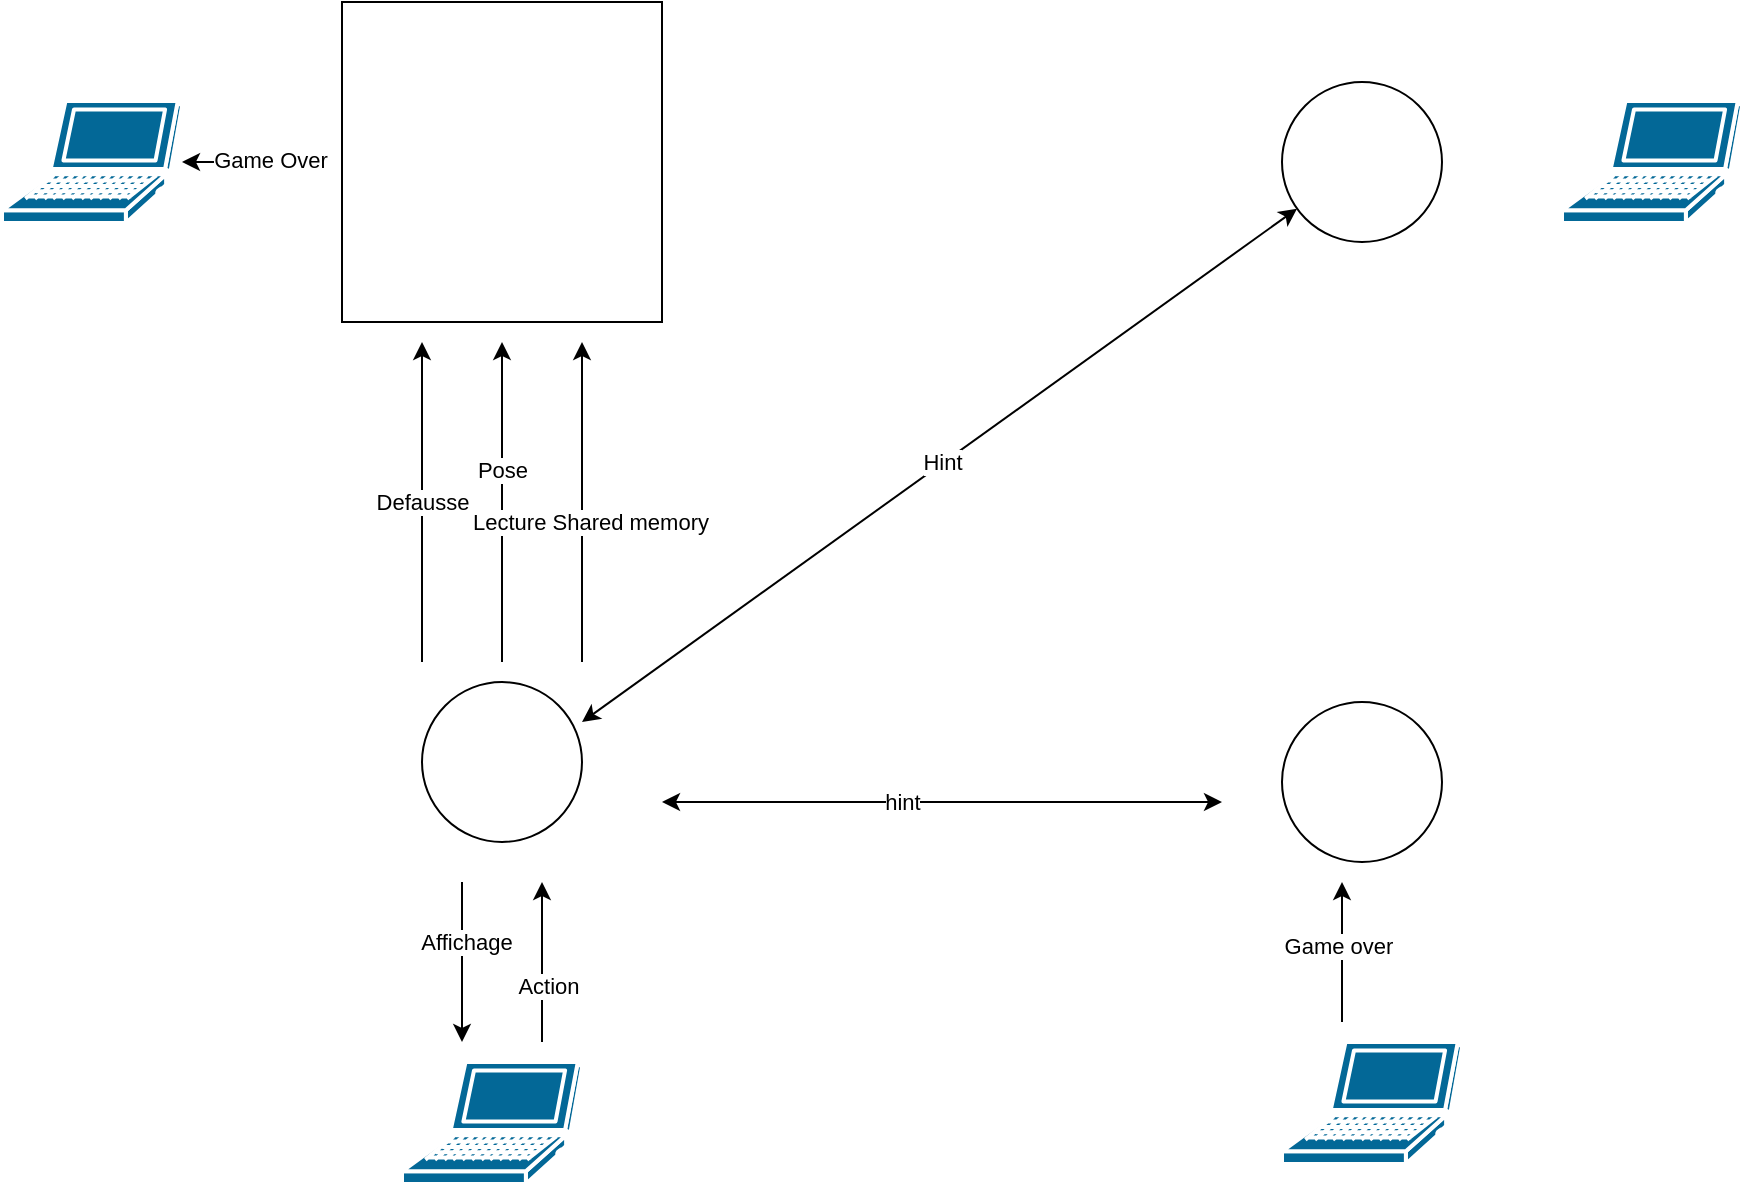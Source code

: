 <mxfile version="22.1.22" type="device">
  <diagram name="Page-1" id="-sTiiNHkqowAn3EhsLWr">
    <mxGraphModel dx="1877" dy="623" grid="1" gridSize="10" guides="1" tooltips="1" connect="1" arrows="1" fold="1" page="1" pageScale="1" pageWidth="827" pageHeight="1169" math="0" shadow="0">
      <root>
        <mxCell id="0" />
        <mxCell id="1" parent="0" />
        <mxCell id="M34FJkLYQKZbIQEvdspe-1" value="" style="whiteSpace=wrap;html=1;aspect=fixed;" vertex="1" parent="1">
          <mxGeometry x="120" y="80" width="160" height="160" as="geometry" />
        </mxCell>
        <mxCell id="M34FJkLYQKZbIQEvdspe-2" value="" style="ellipse;whiteSpace=wrap;html=1;aspect=fixed;" vertex="1" parent="1">
          <mxGeometry x="590" y="120" width="80" height="80" as="geometry" />
        </mxCell>
        <mxCell id="M34FJkLYQKZbIQEvdspe-3" value="" style="ellipse;whiteSpace=wrap;html=1;aspect=fixed;" vertex="1" parent="1">
          <mxGeometry x="160" y="420" width="80" height="80" as="geometry" />
        </mxCell>
        <mxCell id="M34FJkLYQKZbIQEvdspe-4" value="" style="ellipse;whiteSpace=wrap;html=1;aspect=fixed;" vertex="1" parent="1">
          <mxGeometry x="590" y="430" width="80" height="80" as="geometry" />
        </mxCell>
        <mxCell id="M34FJkLYQKZbIQEvdspe-7" value="" style="endArrow=classic;html=1;rounded=0;" edge="1" parent="1">
          <mxGeometry width="50" height="50" relative="1" as="geometry">
            <mxPoint x="160" y="410" as="sourcePoint" />
            <mxPoint x="160" y="250" as="targetPoint" />
          </mxGeometry>
        </mxCell>
        <mxCell id="M34FJkLYQKZbIQEvdspe-21" value="Defausse" style="edgeLabel;html=1;align=center;verticalAlign=middle;resizable=0;points=[];" vertex="1" connectable="0" parent="M34FJkLYQKZbIQEvdspe-7">
          <mxGeometry x="-0.27" y="4" relative="1" as="geometry">
            <mxPoint x="4" y="-22" as="offset" />
          </mxGeometry>
        </mxCell>
        <mxCell id="M34FJkLYQKZbIQEvdspe-10" value="" style="endArrow=classic;html=1;rounded=0;" edge="1" parent="1">
          <mxGeometry width="50" height="50" relative="1" as="geometry">
            <mxPoint x="200" y="410" as="sourcePoint" />
            <mxPoint x="200" y="250" as="targetPoint" />
          </mxGeometry>
        </mxCell>
        <mxCell id="M34FJkLYQKZbIQEvdspe-11" value="Pose" style="edgeLabel;html=1;align=center;verticalAlign=middle;resizable=0;points=[];" vertex="1" connectable="0" parent="M34FJkLYQKZbIQEvdspe-10">
          <mxGeometry x="0.205" relative="1" as="geometry">
            <mxPoint as="offset" />
          </mxGeometry>
        </mxCell>
        <mxCell id="M34FJkLYQKZbIQEvdspe-12" value="" style="endArrow=classic;html=1;rounded=0;" edge="1" parent="1">
          <mxGeometry width="50" height="50" relative="1" as="geometry">
            <mxPoint x="240" y="410" as="sourcePoint" />
            <mxPoint x="240" y="250" as="targetPoint" />
          </mxGeometry>
        </mxCell>
        <mxCell id="M34FJkLYQKZbIQEvdspe-14" value="Lecture Shared memory" style="edgeLabel;html=1;align=center;verticalAlign=middle;resizable=0;points=[];" vertex="1" connectable="0" parent="M34FJkLYQKZbIQEvdspe-12">
          <mxGeometry x="0.117" y="-4" relative="1" as="geometry">
            <mxPoint y="19" as="offset" />
          </mxGeometry>
        </mxCell>
        <mxCell id="M34FJkLYQKZbIQEvdspe-16" value="" style="endArrow=classic;startArrow=classic;html=1;rounded=0;" edge="1" parent="1">
          <mxGeometry width="50" height="50" relative="1" as="geometry">
            <mxPoint x="280" y="480" as="sourcePoint" />
            <mxPoint x="560" y="480" as="targetPoint" />
          </mxGeometry>
        </mxCell>
        <mxCell id="M34FJkLYQKZbIQEvdspe-17" value="hint" style="edgeLabel;html=1;align=center;verticalAlign=middle;resizable=0;points=[];" vertex="1" connectable="0" parent="M34FJkLYQKZbIQEvdspe-16">
          <mxGeometry x="-0.33" y="2" relative="1" as="geometry">
            <mxPoint x="26" y="2" as="offset" />
          </mxGeometry>
        </mxCell>
        <mxCell id="M34FJkLYQKZbIQEvdspe-18" value="" style="endArrow=classic;startArrow=classic;html=1;rounded=0;exitX=1;exitY=0.25;exitDx=0;exitDy=0;exitPerimeter=0;" edge="1" parent="1" source="M34FJkLYQKZbIQEvdspe-3" target="M34FJkLYQKZbIQEvdspe-2">
          <mxGeometry width="50" height="50" relative="1" as="geometry">
            <mxPoint x="390" y="450" as="sourcePoint" />
            <mxPoint x="440" y="400" as="targetPoint" />
          </mxGeometry>
        </mxCell>
        <mxCell id="M34FJkLYQKZbIQEvdspe-19" value="Hint" style="edgeLabel;html=1;align=center;verticalAlign=middle;resizable=0;points=[];" vertex="1" connectable="0" parent="M34FJkLYQKZbIQEvdspe-18">
          <mxGeometry x="0.209" y="-1" relative="1" as="geometry">
            <mxPoint x="-37" y="24" as="offset" />
          </mxGeometry>
        </mxCell>
        <mxCell id="M34FJkLYQKZbIQEvdspe-22" value="" style="shape=mxgraph.cisco.computers_and_peripherals.laptop;html=1;pointerEvents=1;dashed=0;fillColor=#036897;strokeColor=#ffffff;strokeWidth=2;verticalLabelPosition=bottom;verticalAlign=top;align=center;outlineConnect=0;" vertex="1" parent="1">
          <mxGeometry x="150" y="610" width="90" height="61" as="geometry" />
        </mxCell>
        <mxCell id="M34FJkLYQKZbIQEvdspe-23" value="" style="shape=mxgraph.cisco.computers_and_peripherals.laptop;html=1;pointerEvents=1;dashed=0;fillColor=#036897;strokeColor=#ffffff;strokeWidth=2;verticalLabelPosition=bottom;verticalAlign=top;align=center;outlineConnect=0;" vertex="1" parent="1">
          <mxGeometry x="590" y="600" width="90" height="61" as="geometry" />
        </mxCell>
        <mxCell id="M34FJkLYQKZbIQEvdspe-24" value="" style="shape=mxgraph.cisco.computers_and_peripherals.laptop;html=1;pointerEvents=1;dashed=0;fillColor=#036897;strokeColor=#ffffff;strokeWidth=2;verticalLabelPosition=bottom;verticalAlign=top;align=center;outlineConnect=0;" vertex="1" parent="1">
          <mxGeometry x="-50" y="129.5" width="90" height="61" as="geometry" />
        </mxCell>
        <mxCell id="M34FJkLYQKZbIQEvdspe-26" value="" style="shape=mxgraph.cisco.computers_and_peripherals.laptop;html=1;pointerEvents=1;dashed=0;fillColor=#036897;strokeColor=#ffffff;strokeWidth=2;verticalLabelPosition=bottom;verticalAlign=top;align=center;outlineConnect=0;" vertex="1" parent="1">
          <mxGeometry x="730" y="129.5" width="90" height="61" as="geometry" />
        </mxCell>
        <mxCell id="M34FJkLYQKZbIQEvdspe-27" value="" style="endArrow=classic;html=1;rounded=0;" edge="1" parent="1">
          <mxGeometry width="50" height="50" relative="1" as="geometry">
            <mxPoint x="620" y="590" as="sourcePoint" />
            <mxPoint x="620" y="520" as="targetPoint" />
          </mxGeometry>
        </mxCell>
        <mxCell id="M34FJkLYQKZbIQEvdspe-28" value="Game over" style="edgeLabel;html=1;align=center;verticalAlign=middle;resizable=0;points=[];" vertex="1" connectable="0" parent="M34FJkLYQKZbIQEvdspe-27">
          <mxGeometry x="0.103" y="2" relative="1" as="geometry">
            <mxPoint as="offset" />
          </mxGeometry>
        </mxCell>
        <mxCell id="M34FJkLYQKZbIQEvdspe-29" value="" style="endArrow=classic;html=1;rounded=0;" edge="1" parent="1" target="M34FJkLYQKZbIQEvdspe-24">
          <mxGeometry width="50" height="50" relative="1" as="geometry">
            <mxPoint x="110" y="160" as="sourcePoint" />
            <mxPoint x="440" y="350" as="targetPoint" />
          </mxGeometry>
        </mxCell>
        <mxCell id="M34FJkLYQKZbIQEvdspe-30" value="Game Over" style="edgeLabel;html=1;align=center;verticalAlign=middle;resizable=0;points=[];" vertex="1" connectable="0" parent="M34FJkLYQKZbIQEvdspe-29">
          <mxGeometry x="-0.263" y="-1" relative="1" as="geometry">
            <mxPoint as="offset" />
          </mxGeometry>
        </mxCell>
        <mxCell id="M34FJkLYQKZbIQEvdspe-31" value="" style="endArrow=classic;html=1;rounded=0;" edge="1" parent="1">
          <mxGeometry width="50" height="50" relative="1" as="geometry">
            <mxPoint x="180" y="520" as="sourcePoint" />
            <mxPoint x="180" y="600" as="targetPoint" />
          </mxGeometry>
        </mxCell>
        <mxCell id="M34FJkLYQKZbIQEvdspe-32" value="Affichage" style="edgeLabel;html=1;align=center;verticalAlign=middle;resizable=0;points=[];" vertex="1" connectable="0" parent="M34FJkLYQKZbIQEvdspe-31">
          <mxGeometry x="-0.265" y="2" relative="1" as="geometry">
            <mxPoint as="offset" />
          </mxGeometry>
        </mxCell>
        <mxCell id="M34FJkLYQKZbIQEvdspe-33" value="" style="endArrow=classic;html=1;rounded=0;" edge="1" parent="1">
          <mxGeometry width="50" height="50" relative="1" as="geometry">
            <mxPoint x="220" y="600" as="sourcePoint" />
            <mxPoint x="220" y="520" as="targetPoint" />
          </mxGeometry>
        </mxCell>
        <mxCell id="M34FJkLYQKZbIQEvdspe-34" value="Action" style="edgeLabel;html=1;align=center;verticalAlign=middle;resizable=0;points=[];" vertex="1" connectable="0" parent="M34FJkLYQKZbIQEvdspe-33">
          <mxGeometry x="-0.285" y="-3" relative="1" as="geometry">
            <mxPoint as="offset" />
          </mxGeometry>
        </mxCell>
      </root>
    </mxGraphModel>
  </diagram>
</mxfile>
